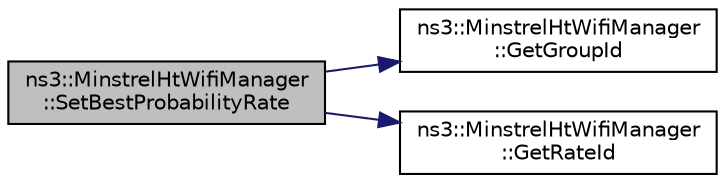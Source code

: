 digraph "ns3::MinstrelHtWifiManager::SetBestProbabilityRate"
{
  edge [fontname="Helvetica",fontsize="10",labelfontname="Helvetica",labelfontsize="10"];
  node [fontname="Helvetica",fontsize="10",shape=record];
  rankdir="LR";
  Node1 [label="ns3::MinstrelHtWifiManager\l::SetBestProbabilityRate",height=0.2,width=0.4,color="black", fillcolor="grey75", style="filled", fontcolor="black"];
  Node1 -> Node2 [color="midnightblue",fontsize="10",style="solid"];
  Node2 [label="ns3::MinstrelHtWifiManager\l::GetGroupId",height=0.2,width=0.4,color="black", fillcolor="white", style="filled",URL="$dd/d09/classns3_1_1MinstrelHtWifiManager.html#a43157e6007b4b922043cb02a99ea6d1f"];
  Node1 -> Node3 [color="midnightblue",fontsize="10",style="solid"];
  Node3 [label="ns3::MinstrelHtWifiManager\l::GetRateId",height=0.2,width=0.4,color="black", fillcolor="white", style="filled",URL="$dd/d09/classns3_1_1MinstrelHtWifiManager.html#a6162341f1348bbe713d09642b09ac658",tooltip="Return the rateId inside a group, from the global index. "];
}
